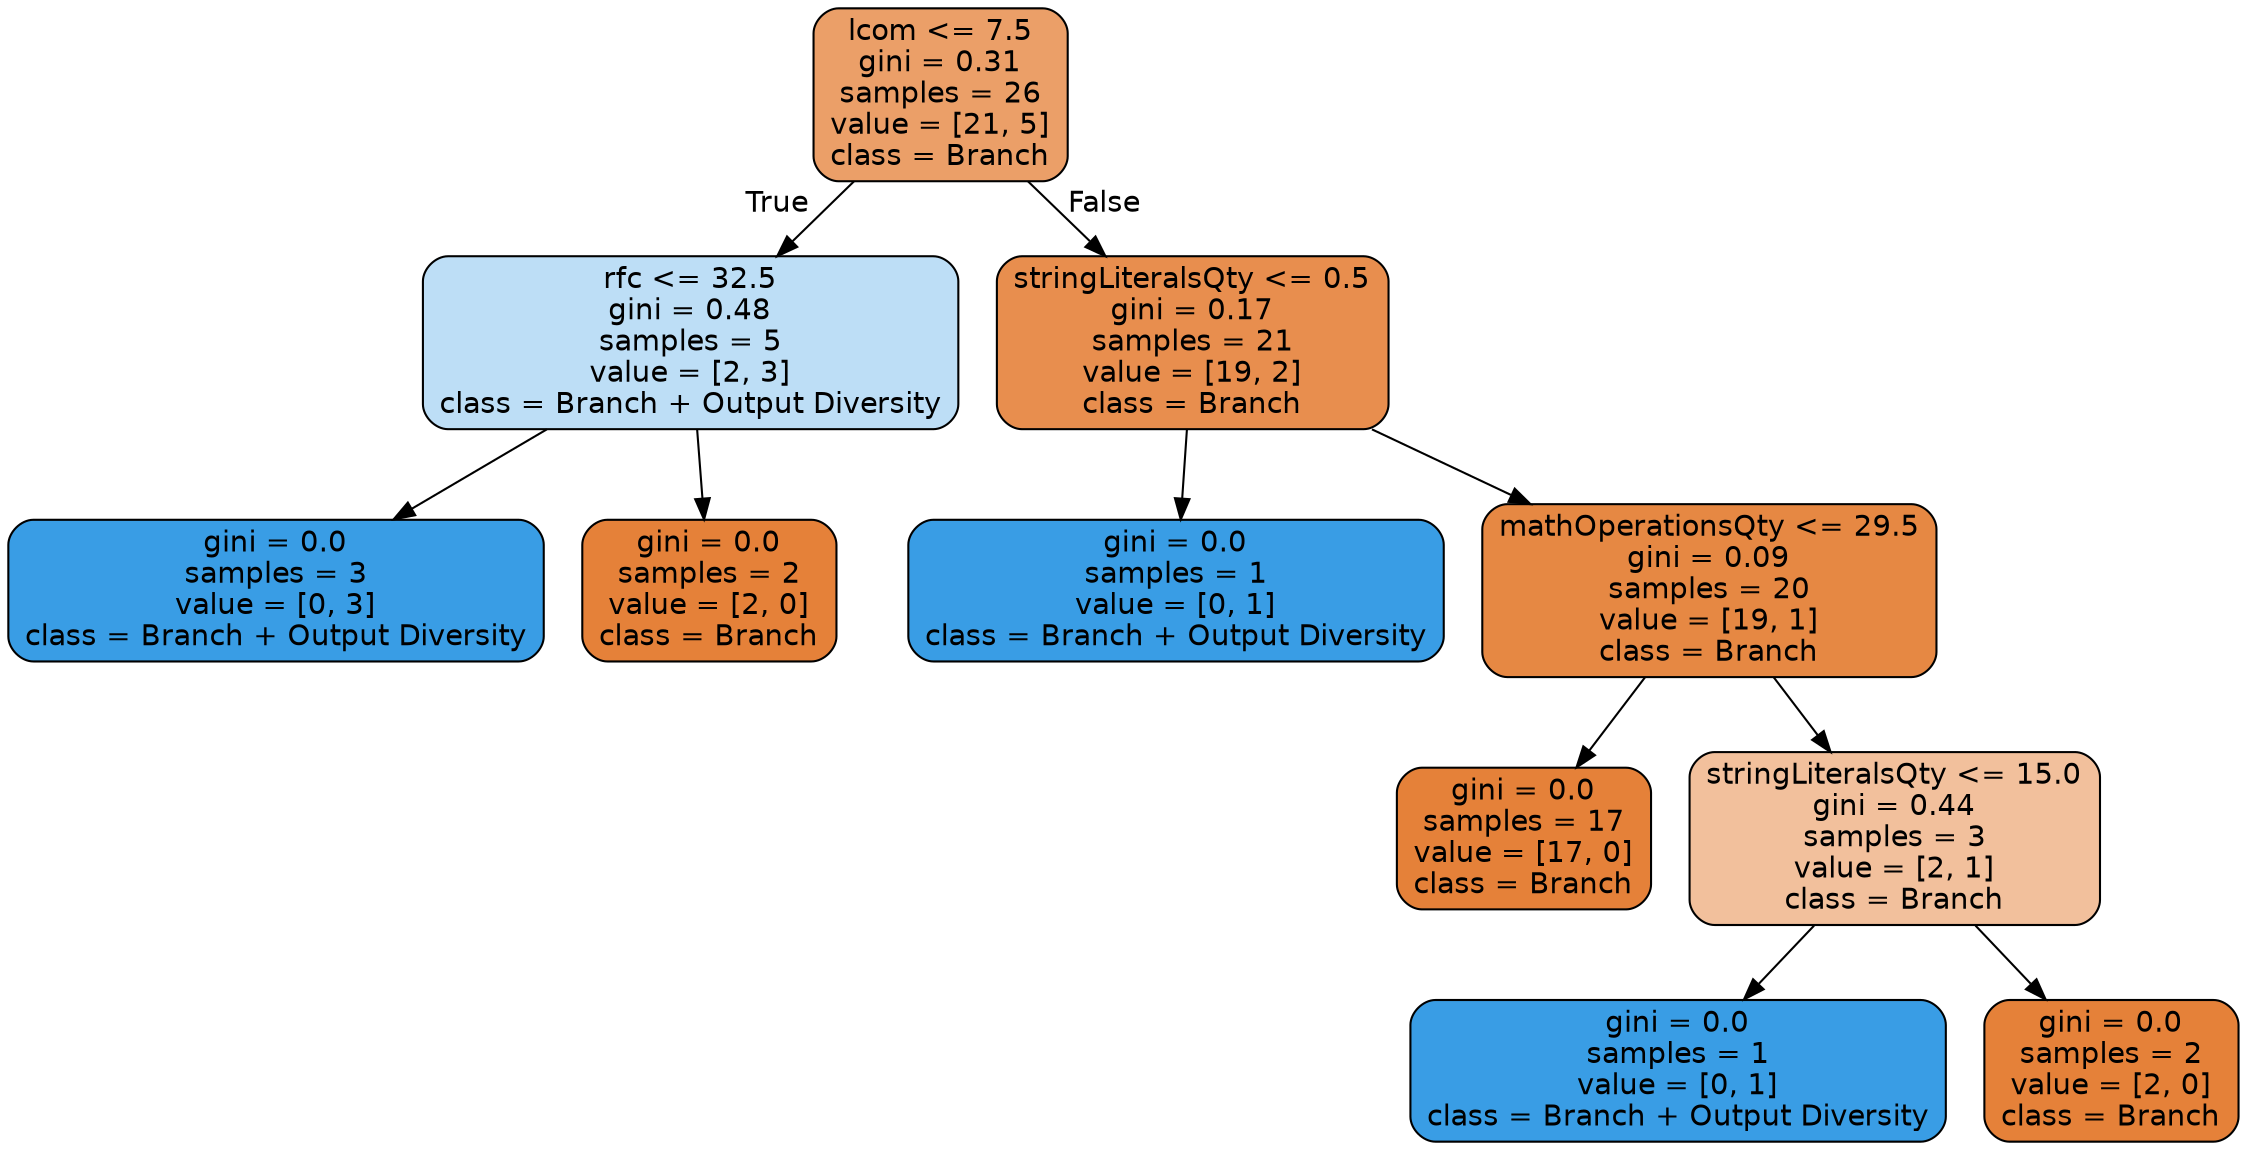 digraph Tree {
node [shape=box, style="filled, rounded", color="black", fontname="helvetica"] ;
edge [fontname="helvetica"] ;
0 [label="lcom <= 7.5\ngini = 0.31\nsamples = 26\nvalue = [21, 5]\nclass = Branch", fillcolor="#eb9f68"] ;
1 [label="rfc <= 32.5\ngini = 0.48\nsamples = 5\nvalue = [2, 3]\nclass = Branch + Output Diversity", fillcolor="#bddef6"] ;
0 -> 1 [labeldistance=2.5, labelangle=45, headlabel="True"] ;
2 [label="gini = 0.0\nsamples = 3\nvalue = [0, 3]\nclass = Branch + Output Diversity", fillcolor="#399de5"] ;
1 -> 2 ;
3 [label="gini = 0.0\nsamples = 2\nvalue = [2, 0]\nclass = Branch", fillcolor="#e58139"] ;
1 -> 3 ;
4 [label="stringLiteralsQty <= 0.5\ngini = 0.17\nsamples = 21\nvalue = [19, 2]\nclass = Branch", fillcolor="#e88e4e"] ;
0 -> 4 [labeldistance=2.5, labelangle=-45, headlabel="False"] ;
5 [label="gini = 0.0\nsamples = 1\nvalue = [0, 1]\nclass = Branch + Output Diversity", fillcolor="#399de5"] ;
4 -> 5 ;
6 [label="mathOperationsQty <= 29.5\ngini = 0.09\nsamples = 20\nvalue = [19, 1]\nclass = Branch", fillcolor="#e68843"] ;
4 -> 6 ;
7 [label="gini = 0.0\nsamples = 17\nvalue = [17, 0]\nclass = Branch", fillcolor="#e58139"] ;
6 -> 7 ;
8 [label="stringLiteralsQty <= 15.0\ngini = 0.44\nsamples = 3\nvalue = [2, 1]\nclass = Branch", fillcolor="#f2c09c"] ;
6 -> 8 ;
9 [label="gini = 0.0\nsamples = 1\nvalue = [0, 1]\nclass = Branch + Output Diversity", fillcolor="#399de5"] ;
8 -> 9 ;
10 [label="gini = 0.0\nsamples = 2\nvalue = [2, 0]\nclass = Branch", fillcolor="#e58139"] ;
8 -> 10 ;
}